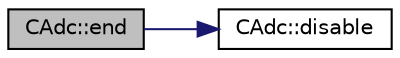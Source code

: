 digraph "CAdc::end"
{
  edge [fontname="Helvetica",fontsize="10",labelfontname="Helvetica",labelfontsize="10"];
  node [fontname="Helvetica",fontsize="10",shape=record];
  rankdir="LR";
  Node1 [label="CAdc::end",height=0.2,width=0.4,color="black", fillcolor="grey75", style="filled" fontcolor="black"];
  Node1 -> Node2 [color="midnightblue",fontsize="10",style="solid",fontname="Helvetica"];
  Node2 [label="CAdc::disable",height=0.2,width=0.4,color="black", fillcolor="white", style="filled",URL="$d7/d0f/class_c_adc.html#ad3fc0560a6fbbca6d1cae12b187f98b7"];
}
